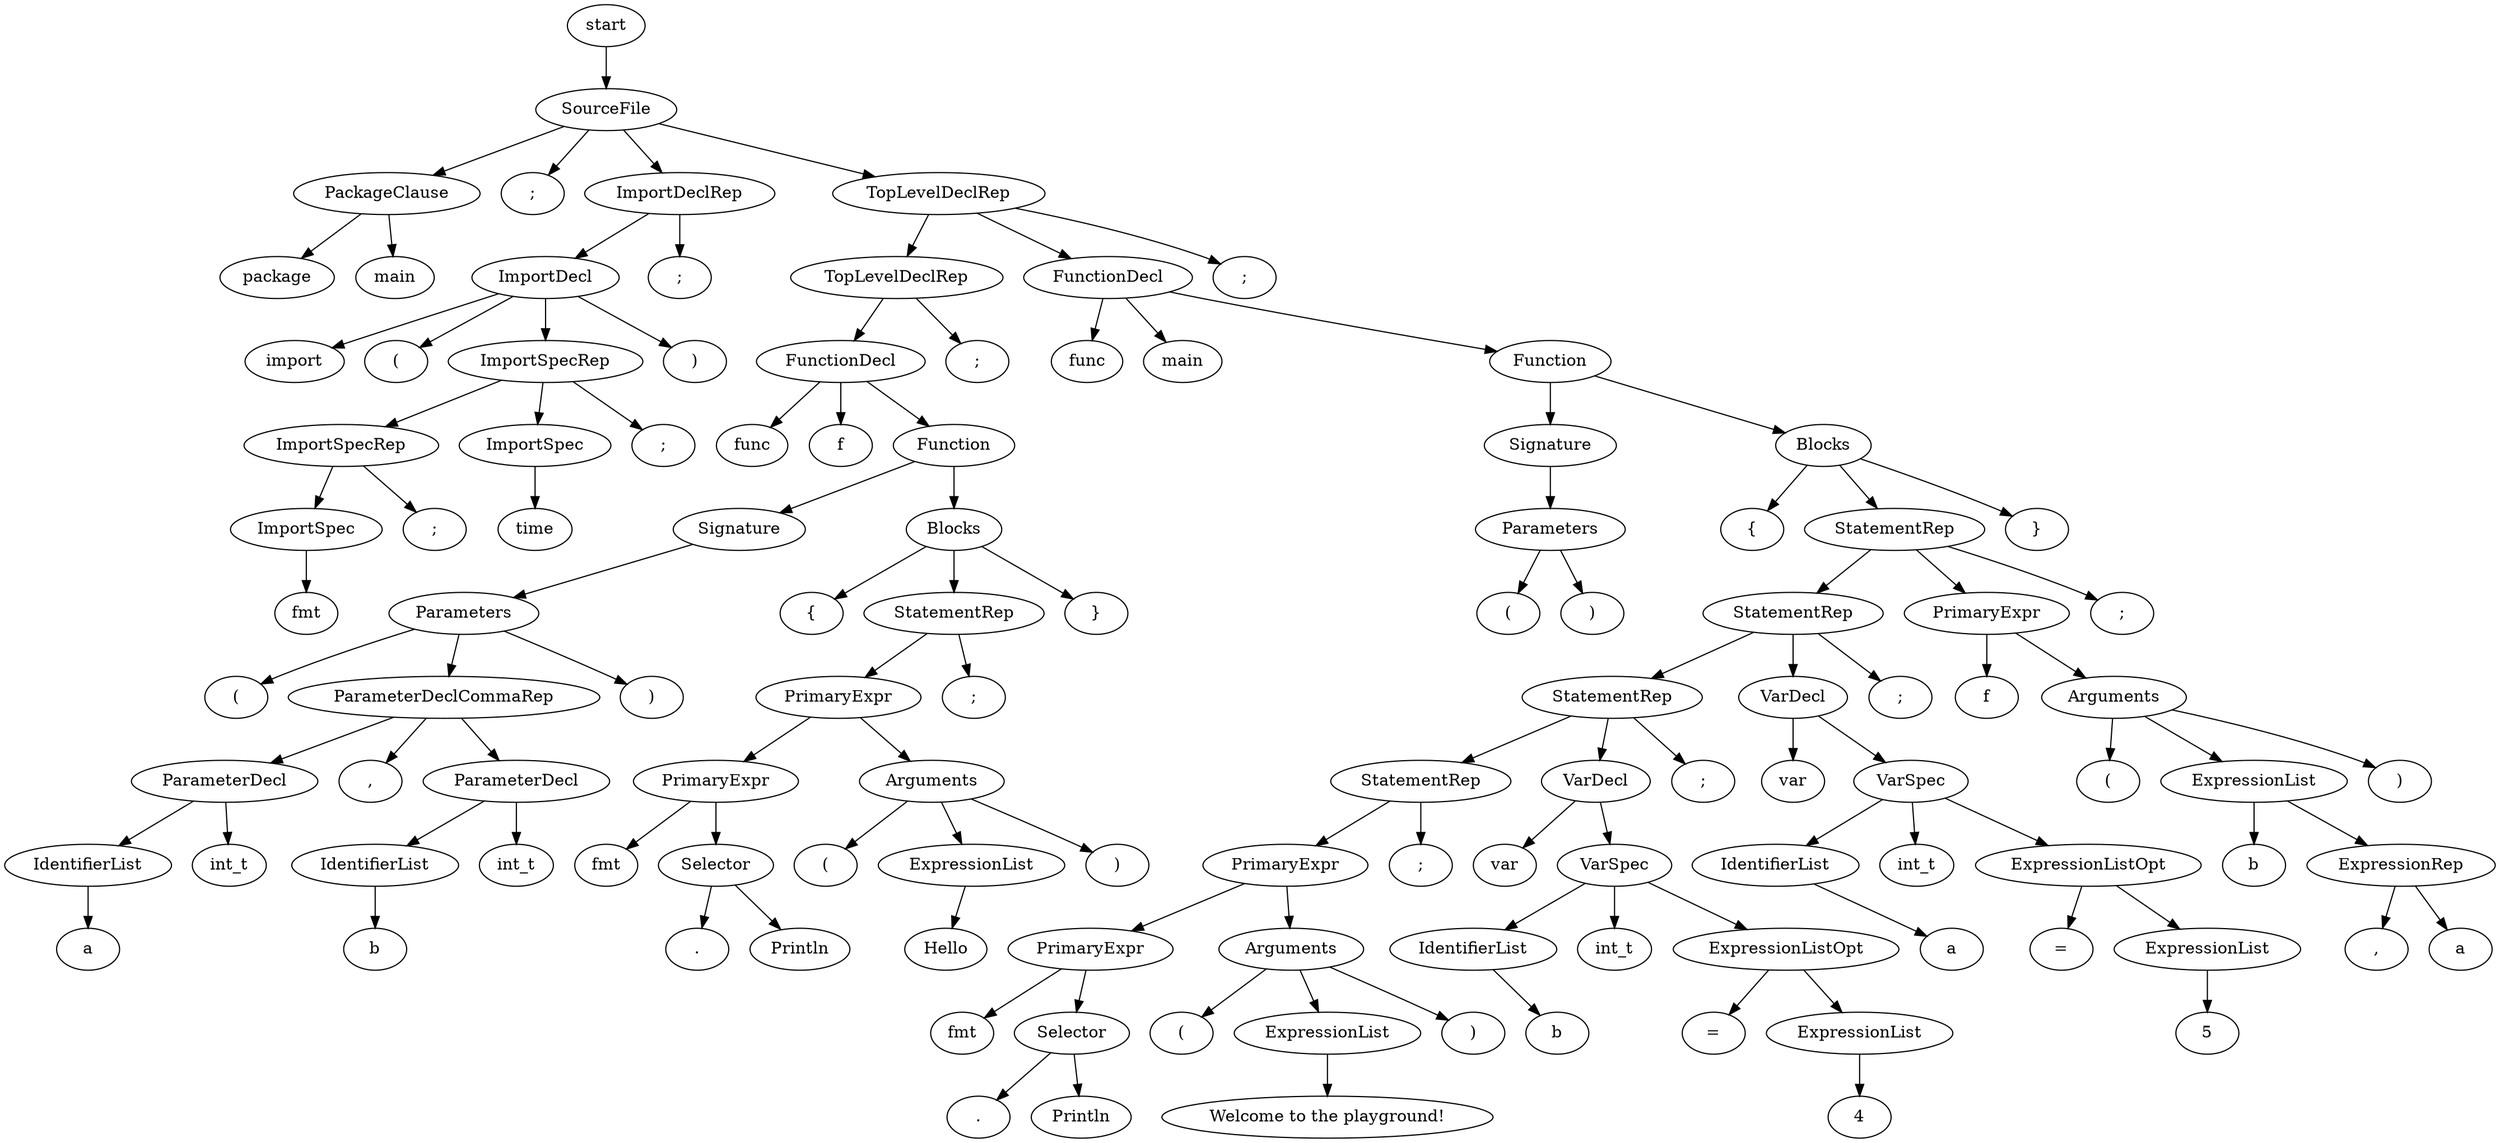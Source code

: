 digraph G {
Node0 [label = "start"];
Node0->Node1;
Node1 [label = "SourceFile"];
Node1 [label = "SourceFile"];
Node1->Node2;
Node2 [label = "PackageClause"];
Node2 [label = "PackageClause"];
Node2->Node3;
Node2 [label = "PackageClause"];
Node3 [label = "package"];
Node2->Node4;
Node4 [label = "main"];
Node1->Node5;
Node1 [label = "SourceFile"];
Node5 [label = ";"];
Node1->Node6;
Node6 [label = "ImportDeclRep"];
Node6 [label = "ImportDeclRep"];
Node6->Node8;
Node8 [label = "ImportDecl"];
Node8 [label = "ImportDecl"];
Node8->Node9;
Node8 [label = "ImportDecl"];
Node9 [label = "import"];
Node8->Node10;
Node8 [label = "ImportDecl"];
Node10 [label = "("];
Node8->Node11;
Node11 [label = "ImportSpecRep"];
Node11 [label = "ImportSpecRep"];
Node11->Node12;
Node12 [label = "ImportSpecRep"];
Node12 [label = "ImportSpecRep"];
Node12->Node14;
Node14 [label = "ImportSpec"];
Node14 [label = "ImportSpec"];
Node14->Node16;
Node16 [label = "fmt"];
Node12->Node17;
Node12 [label = "ImportSpecRep"];
Node17 [label = ";"];
Node11->Node18;
Node18 [label = "ImportSpec"];
Node18 [label = "ImportSpec"];
Node18->Node20;
Node20 [label = "time"];
Node11->Node21;
Node11 [label = "ImportSpecRep"];
Node21 [label = ";"];
Node8->Node22;
Node8 [label = "ImportDecl"];
Node22 [label = ")"];
Node6->Node23;
Node6 [label = "ImportDeclRep"];
Node23 [label = ";"];
Node1->Node24;
Node24 [label = "TopLevelDeclRep"];
Node24 [label = "TopLevelDeclRep"];
Node24->Node25;
Node25 [label = "TopLevelDeclRep"];
Node25 [label = "TopLevelDeclRep"];
Node25->Node27;
Node27 [label = "FunctionDecl"];
Node27 [label = "FunctionDecl"];
Node27->Node28;
Node27 [label = "FunctionDecl"];
Node28 [label = "func"];
Node27->Node29;
Node29 [label = "f"];
Node27->Node30;
Node30 [label = "Function"];
Node30 [label = "Function"];
Node30->Node31;
Node31 [label = "Signature"];
Node31 [label = "Signature"];
Node31->Node32;
Node32 [label = "Parameters"];
Node32 [label = "Parameters"];
Node32->Node33;
Node32 [label = "Parameters"];
Node33 [label = "("];
Node32->Node34;
Node34 [label = "ParameterDeclCommaRep"];
Node34 [label = "ParameterDeclCommaRep"];
Node34->Node35;
Node35 [label = "ParameterDecl"];
Node35 [label = "ParameterDecl"];
Node35->Node36;
Node36 [label = "IdentifierList"];
Node36 [label = "IdentifierList"];
Node36->Node37;
Node36 [label = "IdentifierList"];
Node37 [label = "a"];
Node35->Node39;
Node39 [label = "int_t"];
Node34->Node40;
Node34 [label = "ParameterDeclCommaRep"];
Node40 [label = ","];
Node34->Node41;
Node41 [label = "ParameterDecl"];
Node41 [label = "ParameterDecl"];
Node41->Node42;
Node42 [label = "IdentifierList"];
Node42 [label = "IdentifierList"];
Node42->Node43;
Node42 [label = "IdentifierList"];
Node43 [label = "b"];
Node41->Node45;
Node45 [label = "int_t"];
Node32->Node46;
Node32 [label = "Parameters"];
Node46 [label = ")"];
Node30->Node48;
Node48 [label = "Blocks"];
Node48 [label = "Blocks"];
Node48->Node49;
Node48 [label = "Blocks"];
Node49 [label = "{"];
Node48->Node50;
Node50 [label = "StatementRep"];
Node50 [label = "StatementRep"];
Node50->Node52;
Node52 [label = "PrimaryExpr"];
Node52 [label = "PrimaryExpr"];
Node52->Node53;
Node53 [label = "PrimaryExpr"];
Node53 [label = "PrimaryExpr"];
Node53->Node54;
Node54 [label = "fmt"];
Node53->Node55;
Node55 [label = "Selector"];
Node55 [label = "Selector"];
Node55->Node56;
Node55 [label = "Selector"];
Node56 [label = "."];
Node55->Node57;
Node55 [label = "Selector"];
Node57 [label = "Println"];
Node52->Node58;
Node58 [label = "Arguments"];
Node58 [label = "Arguments"];
Node58->Node59;
Node58 [label = "Arguments"];
Node59 [label = "("];
Node58->Node60;
Node60 [label = "ExpressionList"];
Node60 [label = "ExpressionList"];
Node60->Node61;
Node61 [label = "Hello"];
Node58->Node63;
Node58 [label = "Arguments"];
Node63 [label = ")"];
Node50->Node64;
Node50 [label = "StatementRep"];
Node64 [label = ";"];
Node48->Node65;
Node48 [label = "Blocks"];
Node65 [label = "}"];
Node25->Node66;
Node25 [label = "TopLevelDeclRep"];
Node66 [label = ";"];
Node24->Node67;
Node67 [label = "FunctionDecl"];
Node67 [label = "FunctionDecl"];
Node67->Node68;
Node67 [label = "FunctionDecl"];
Node68 [label = "func"];
Node67->Node69;
Node69 [label = "main"];
Node67->Node70;
Node70 [label = "Function"];
Node70 [label = "Function"];
Node70->Node71;
Node71 [label = "Signature"];
Node71 [label = "Signature"];
Node71->Node72;
Node72 [label = "Parameters"];
Node72 [label = "Parameters"];
Node72->Node73;
Node72 [label = "Parameters"];
Node73 [label = "("];
Node72->Node75;
Node72 [label = "Parameters"];
Node75 [label = ")"];
Node70->Node77;
Node77 [label = "Blocks"];
Node77 [label = "Blocks"];
Node77->Node78;
Node77 [label = "Blocks"];
Node78 [label = "{"];
Node77->Node79;
Node79 [label = "StatementRep"];
Node79 [label = "StatementRep"];
Node79->Node80;
Node80 [label = "StatementRep"];
Node80 [label = "StatementRep"];
Node80->Node81;
Node81 [label = "StatementRep"];
Node81 [label = "StatementRep"];
Node81->Node82;
Node82 [label = "StatementRep"];
Node82 [label = "StatementRep"];
Node82->Node84;
Node84 [label = "PrimaryExpr"];
Node84 [label = "PrimaryExpr"];
Node84->Node85;
Node85 [label = "PrimaryExpr"];
Node85 [label = "PrimaryExpr"];
Node85->Node86;
Node86 [label = "fmt"];
Node85->Node87;
Node87 [label = "Selector"];
Node87 [label = "Selector"];
Node87->Node88;
Node87 [label = "Selector"];
Node88 [label = "."];
Node87->Node89;
Node87 [label = "Selector"];
Node89 [label = "Println"];
Node84->Node90;
Node90 [label = "Arguments"];
Node90 [label = "Arguments"];
Node90->Node91;
Node90 [label = "Arguments"];
Node91 [label = "("];
Node90->Node92;
Node92 [label = "ExpressionList"];
Node92 [label = "ExpressionList"];
Node92->Node93;
Node93 [label = "Welcome to the playground!"];
Node90->Node95;
Node90 [label = "Arguments"];
Node95 [label = ")"];
Node82->Node96;
Node82 [label = "StatementRep"];
Node96 [label = ";"];
Node81->Node97;
Node97 [label = "VarDecl"];
Node97 [label = "VarDecl"];
Node97->Node98;
Node97 [label = "VarDecl"];
Node98 [label = "var"];
Node97->Node99;
Node99 [label = "VarSpec"];
Node99 [label = "VarSpec"];
Node99->Node100;
Node100 [label = "IdentifierList"];
Node100 [label = "IdentifierList"];
Node100->Node101;
Node100 [label = "IdentifierList"];
Node101 [label = "b"];
Node99->Node103;
Node103 [label = "int_t"];
Node99->Node104;
Node104 [label = "ExpressionListOpt"];
Node104 [label = "ExpressionListOpt"];
Node104->Node105;
Node104 [label = "ExpressionListOpt"];
Node105 [label = "="];
Node104->Node106;
Node106 [label = "ExpressionList"];
Node106 [label = "ExpressionList"];
Node106->Node107;
Node107 [label = "4"];
Node81->Node109;
Node81 [label = "StatementRep"];
Node109 [label = ";"];
Node80->Node110;
Node110 [label = "VarDecl"];
Node110 [label = "VarDecl"];
Node110->Node111;
Node110 [label = "VarDecl"];
Node111 [label = "var"];
Node110->Node112;
Node112 [label = "VarSpec"];
Node112 [label = "VarSpec"];
Node112->Node113;
Node113 [label = "IdentifierList"];
Node113 [label = "IdentifierList"];
Node113->Node114;
Node113 [label = "IdentifierList"];
Node114 [label = "a"];
Node112->Node116;
Node116 [label = "int_t"];
Node112->Node117;
Node117 [label = "ExpressionListOpt"];
Node117 [label = "ExpressionListOpt"];
Node117->Node118;
Node117 [label = "ExpressionListOpt"];
Node118 [label = "="];
Node117->Node119;
Node119 [label = "ExpressionList"];
Node119 [label = "ExpressionList"];
Node119->Node120;
Node120 [label = "5"];
Node80->Node122;
Node80 [label = "StatementRep"];
Node122 [label = ";"];
Node79->Node123;
Node123 [label = "PrimaryExpr"];
Node123 [label = "PrimaryExpr"];
Node123->Node124;
Node124 [label = "f"];
Node123->Node125;
Node125 [label = "Arguments"];
Node125 [label = "Arguments"];
Node125->Node126;
Node125 [label = "Arguments"];
Node126 [label = "("];
Node125->Node127;
Node127 [label = "ExpressionList"];
Node127 [label = "ExpressionList"];
Node127->Node128;
Node128 [label = "b"];
Node127->Node129;
Node129 [label = "ExpressionRep"];
Node129 [label = "ExpressionRep"];
Node129->Node131;
Node129 [label = "ExpressionRep"];
Node131 [label = ","];
Node129->Node132;
Node132 [label = "a"];
Node125->Node133;
Node125 [label = "Arguments"];
Node133 [label = ")"];
Node79->Node134;
Node79 [label = "StatementRep"];
Node134 [label = ";"];
Node77->Node135;
Node77 [label = "Blocks"];
Node135 [label = "}"];
Node24->Node136;
Node24 [label = "TopLevelDeclRep"];
Node136 [label = ";"];
}
